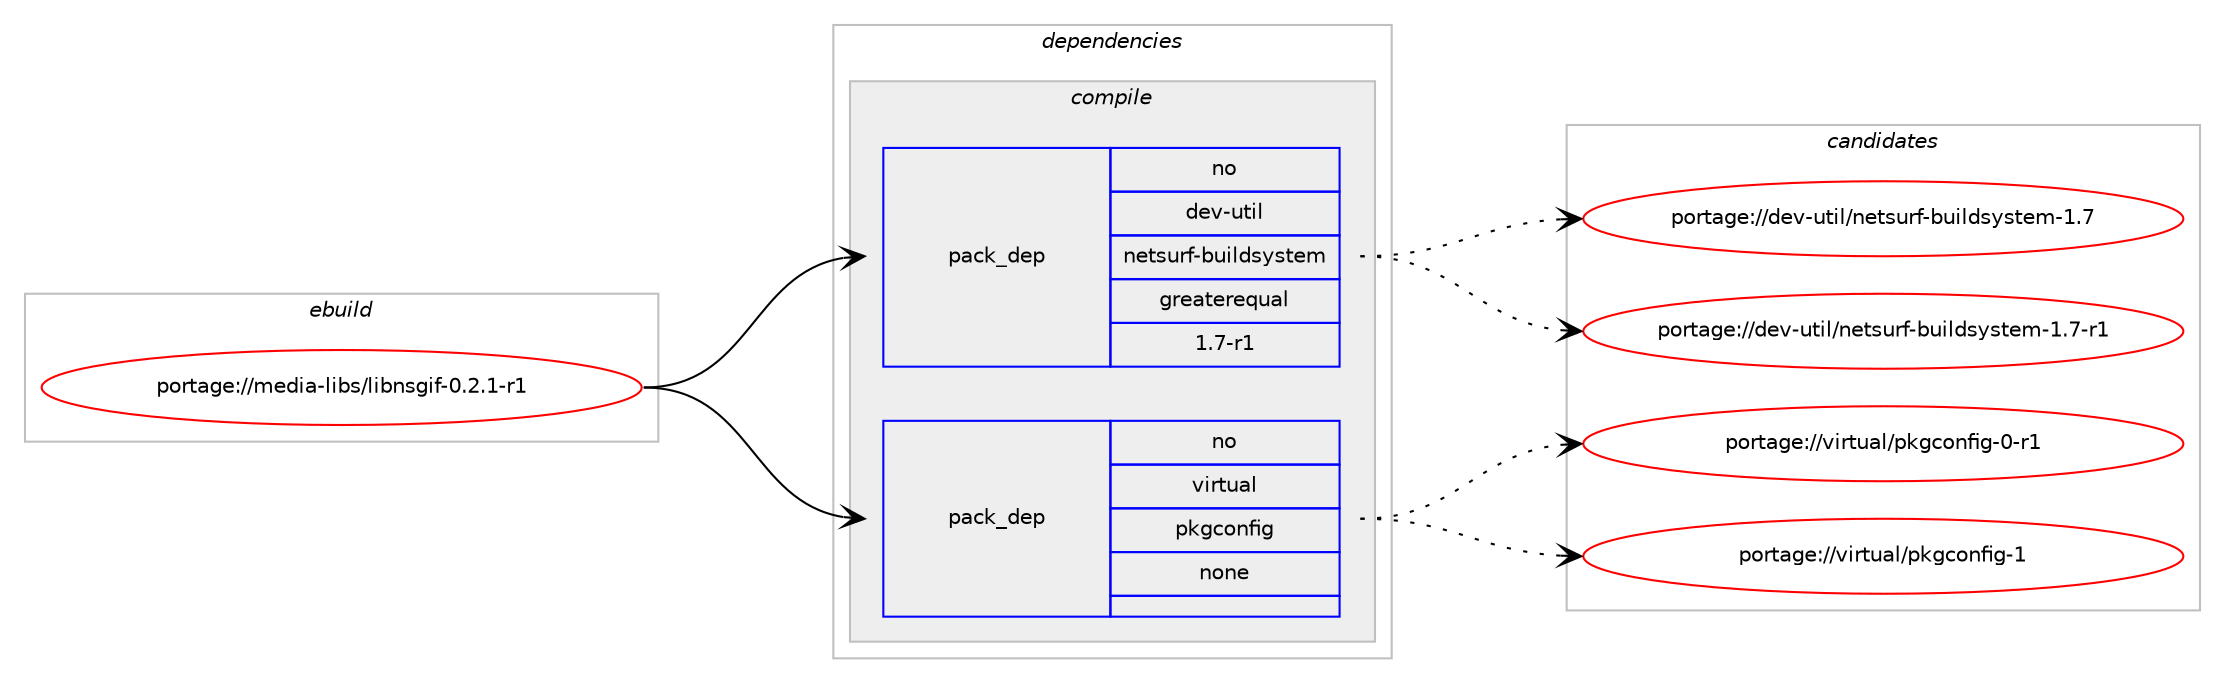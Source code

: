 digraph prolog {

# *************
# Graph options
# *************

newrank=true;
concentrate=true;
compound=true;
graph [rankdir=LR,fontname=Helvetica,fontsize=10,ranksep=1.5];#, ranksep=2.5, nodesep=0.2];
edge  [arrowhead=vee];
node  [fontname=Helvetica,fontsize=10];

# **********
# The ebuild
# **********

subgraph cluster_leftcol {
color=gray;
rank=same;
label=<<i>ebuild</i>>;
id [label="portage://media-libs/libnsgif-0.2.1-r1", color=red, width=4, href="../media-libs/libnsgif-0.2.1-r1.svg"];
}

# ****************
# The dependencies
# ****************

subgraph cluster_midcol {
color=gray;
label=<<i>dependencies</i>>;
subgraph cluster_compile {
fillcolor="#eeeeee";
style=filled;
label=<<i>compile</i>>;
subgraph pack235685 {
dependency321069 [label=<<TABLE BORDER="0" CELLBORDER="1" CELLSPACING="0" CELLPADDING="4" WIDTH="220"><TR><TD ROWSPAN="6" CELLPADDING="30">pack_dep</TD></TR><TR><TD WIDTH="110">no</TD></TR><TR><TD>dev-util</TD></TR><TR><TD>netsurf-buildsystem</TD></TR><TR><TD>greaterequal</TD></TR><TR><TD>1.7-r1</TD></TR></TABLE>>, shape=none, color=blue];
}
id:e -> dependency321069:w [weight=20,style="solid",arrowhead="vee"];
subgraph pack235686 {
dependency321070 [label=<<TABLE BORDER="0" CELLBORDER="1" CELLSPACING="0" CELLPADDING="4" WIDTH="220"><TR><TD ROWSPAN="6" CELLPADDING="30">pack_dep</TD></TR><TR><TD WIDTH="110">no</TD></TR><TR><TD>virtual</TD></TR><TR><TD>pkgconfig</TD></TR><TR><TD>none</TD></TR><TR><TD></TD></TR></TABLE>>, shape=none, color=blue];
}
id:e -> dependency321070:w [weight=20,style="solid",arrowhead="vee"];
}
subgraph cluster_compileandrun {
fillcolor="#eeeeee";
style=filled;
label=<<i>compile and run</i>>;
}
subgraph cluster_run {
fillcolor="#eeeeee";
style=filled;
label=<<i>run</i>>;
}
}

# **************
# The candidates
# **************

subgraph cluster_choices {
rank=same;
color=gray;
label=<<i>candidates</i>>;

subgraph choice235685 {
color=black;
nodesep=1;
choiceportage1001011184511711610510847110101116115117114102459811710510810011512111511610110945494655 [label="portage://dev-util/netsurf-buildsystem-1.7", color=red, width=4,href="../dev-util/netsurf-buildsystem-1.7.svg"];
choiceportage10010111845117116105108471101011161151171141024598117105108100115121115116101109454946554511449 [label="portage://dev-util/netsurf-buildsystem-1.7-r1", color=red, width=4,href="../dev-util/netsurf-buildsystem-1.7-r1.svg"];
dependency321069:e -> choiceportage1001011184511711610510847110101116115117114102459811710510810011512111511610110945494655:w [style=dotted,weight="100"];
dependency321069:e -> choiceportage10010111845117116105108471101011161151171141024598117105108100115121115116101109454946554511449:w [style=dotted,weight="100"];
}
subgraph choice235686 {
color=black;
nodesep=1;
choiceportage11810511411611797108471121071039911111010210510345484511449 [label="portage://virtual/pkgconfig-0-r1", color=red, width=4,href="../virtual/pkgconfig-0-r1.svg"];
choiceportage1181051141161179710847112107103991111101021051034549 [label="portage://virtual/pkgconfig-1", color=red, width=4,href="../virtual/pkgconfig-1.svg"];
dependency321070:e -> choiceportage11810511411611797108471121071039911111010210510345484511449:w [style=dotted,weight="100"];
dependency321070:e -> choiceportage1181051141161179710847112107103991111101021051034549:w [style=dotted,weight="100"];
}
}

}
